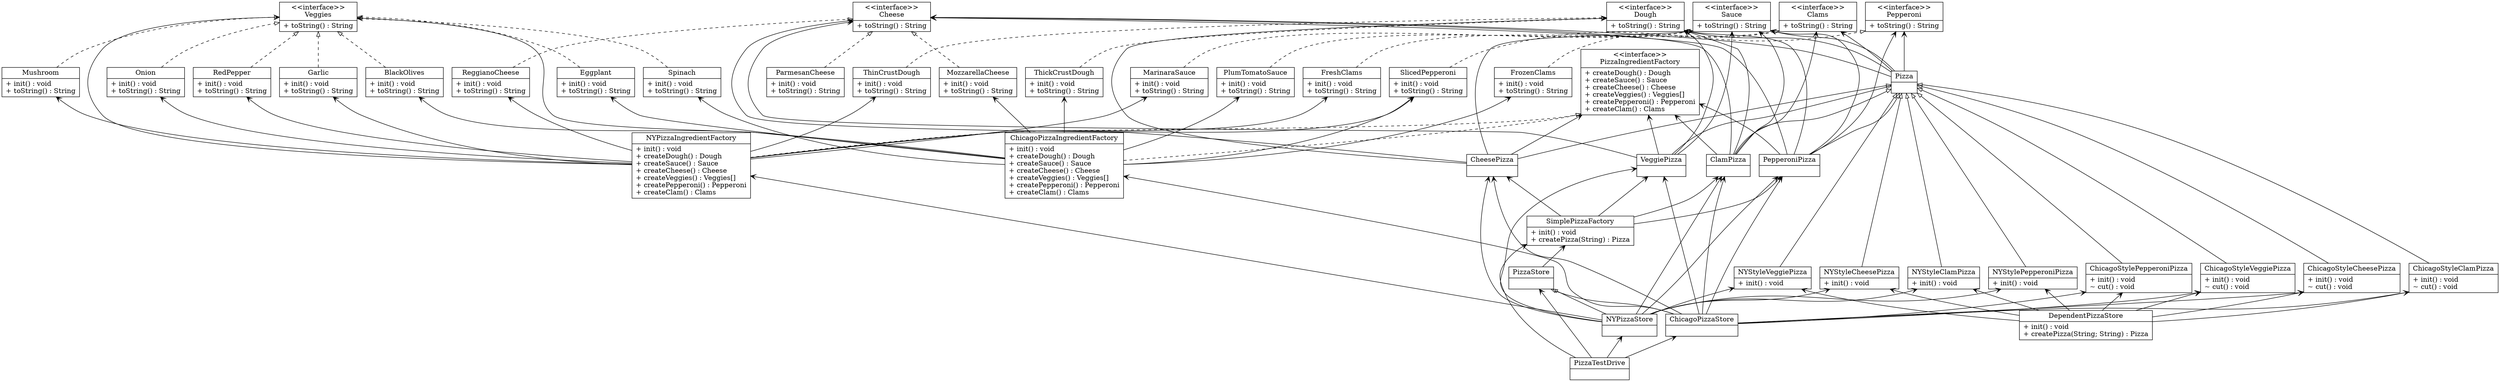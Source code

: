 digraph model{
rankdir = BT;
BlackOlives [
shape="record",
label = "{BlackOlives| + init() : void\l+ toString() : String\l}"
];

Cheese [
shape="record",
label = "{\<\<interface\>\>\nCheese| + toString() : String\l}"
];

CheesePizza [
shape="record",
label = "{CheesePizza| ~ ingredientFactory: PizzaIngredientFactory\l|+ init(PizzaIngredientFactory) : void\l~ prepare() : void\l+ init() : void\l}"
];

ChicagoPizzaIngredientFactory [
shape="record",
label = "{ChicagoPizzaIngredientFactory| + init() : void\l+ createDough() : Dough\l+ createSauce() : Sauce\l+ createCheese() : Cheese\l+ createVeggies() : Veggies[]\l+ createPepperoni() : Pepperoni\l+ createClam() : Clams\l}"
];

ChicagoPizzaStore [
shape="record",
label = "{ChicagoPizzaStore| + init() : void\l# createPizza(String) : Pizza\l+ init() : void\l~ createPizza(String) : Pizza\l}"
];

ClamPizza [
shape="record",
label = "{ClamPizza| ~ ingredientFactory: PizzaIngredientFactory\l|+ init(PizzaIngredientFactory) : void\l~ prepare() : void\l+ init() : void\l}"
];

Clams [
shape="record",
label = "{\<\<interface\>\>\nClams| + toString() : String\l}"
];

Dough [
shape="record",
label = "{\<\<interface\>\>\nDough| + toString() : String\l}"
];

Eggplant [
shape="record",
label = "{Eggplant| + init() : void\l+ toString() : String\l}"
];

FreshClams [
shape="record",
label = "{FreshClams| + init() : void\l+ toString() : String\l}"
];

FrozenClams [
shape="record",
label = "{FrozenClams| + init() : void\l+ toString() : String\l}"
];

Garlic [
shape="record",
label = "{Garlic| + init() : void\l+ toString() : String\l}"
];

MarinaraSauce [
shape="record",
label = "{MarinaraSauce| + init() : void\l+ toString() : String\l}"
];

MozzarellaCheese [
shape="record",
label = "{MozzarellaCheese| + init() : void\l+ toString() : String\l}"
];

Mushroom [
shape="record",
label = "{Mushroom| + init() : void\l+ toString() : String\l}"
];

NYPizzaIngredientFactory [
shape="record",
label = "{NYPizzaIngredientFactory| + init() : void\l+ createDough() : Dough\l+ createSauce() : Sauce\l+ createCheese() : Cheese\l+ createVeggies() : Veggies[]\l+ createPepperoni() : Pepperoni\l+ createClam() : Clams\l}"
];

NYPizzaStore [
shape="record",
label = "{NYPizzaStore| + init() : void\l# createPizza(String) : Pizza\l+ init() : void\l~ createPizza(String) : Pizza\l}"
];

Onion [
shape="record",
label = "{Onion| + init() : void\l+ toString() : String\l}"
];

ParmesanCheese [
shape="record",
label = "{ParmesanCheese| + init() : void\l+ toString() : String\l}"
];

Pepperoni [
shape="record",
label = "{\<\<interface\>\>\nPepperoni| + toString() : String\l}"
];

PepperoniPizza [
shape="record",
label = "{PepperoniPizza| ~ ingredientFactory: PizzaIngredientFactory\l|+ init(PizzaIngredientFactory) : void\l~ prepare() : void\l+ init() : void\l}"
];

Pizza [
shape="record",
label = "{Pizza| ~ name: String\l~ dough: Dough\l~ sauce: Sauce\l~ veggies: Veggies[]\l~ cheese: Cheese\l~ pepperoni: Pepperoni\l~ clam: Clams\l~ name: String\l~ dough: String\l~ sauce: String\l~ toppings: String\l~ name: String\l~ dough: String\l~ sauce: String\l~ toppings: String\l|+ init() : void\l~ prepare() : void\l~ bake() : void\l~ cut() : void\l~ box() : void\l~ setName(String) : void\l~ getName() : String\l+ toString() : String\l+ init() : void\l~ prepare() : void\l~ bake() : void\l~ cut() : void\l~ box() : void\l+ getName() : String\l+ toString() : String\l+ init() : void\l+ getName() : String\l+ prepare() : void\l+ bake() : void\l+ cut() : void\l+ box() : void\l+ toString() : String\l}"
];

PizzaIngredientFactory [
shape="record",
label = "{\<\<interface\>\>\nPizzaIngredientFactory| + createDough() : Dough\l+ createSauce() : Sauce\l+ createCheese() : Cheese\l+ createVeggies() : Veggies[]\l+ createPepperoni() : Pepperoni\l+ createClam() : Clams\l}"
];

PizzaStore [
shape="record",
label = "{PizzaStore| ~ factory: SimplePizzaFactory\l|+ init() : void\l# createPizza(String) : Pizza\l+ orderPizza(String) : Pizza\l+ init() : void\l~ createPizza(String) : Pizza\l+ orderPizza(String) : Pizza\l+ init(SimplePizzaFactory) : void\l+ orderPizza(String) : Pizza\l}"
];

PizzaTestDrive [
shape="record",
label = "{PizzaTestDrive| + init() : void\l+ main(String[]) : void\l+ init() : void\l+ main(String[]) : void\l+ init() : void\l+ main(String[]) : void\l}"
];

PlumTomatoSauce [
shape="record",
label = "{PlumTomatoSauce| + init() : void\l+ toString() : String\l}"
];

RedPepper [
shape="record",
label = "{RedPepper| + init() : void\l+ toString() : String\l}"
];

ReggianoCheese [
shape="record",
label = "{ReggianoCheese| + init() : void\l+ toString() : String\l}"
];

Sauce [
shape="record",
label = "{\<\<interface\>\>\nSauce| + toString() : String\l}"
];

SlicedPepperoni [
shape="record",
label = "{SlicedPepperoni| + init() : void\l+ toString() : String\l}"
];

Spinach [
shape="record",
label = "{Spinach| + init() : void\l+ toString() : String\l}"
];

ThickCrustDough [
shape="record",
label = "{ThickCrustDough| + init() : void\l+ toString() : String\l}"
];

ThinCrustDough [
shape="record",
label = "{ThinCrustDough| + init() : void\l+ toString() : String\l}"
];

VeggiePizza [
shape="record",
label = "{VeggiePizza| ~ ingredientFactory: PizzaIngredientFactory\l|+ init(PizzaIngredientFactory) : void\l~ prepare() : void\l+ init() : void\l}"
];

Veggies [
shape="record",
label = "{\<\<interface\>\>\nVeggies| + toString() : String\l}"
];

ChicagoPizzaStore [
shape="record",
label = "{ChicagoPizzaStore| }"
];

ChicagoStyleCheesePizza [
shape="record",
label = "{ChicagoStyleCheesePizza| + init() : void\l~ cut() : void\l}"
];

ChicagoStyleClamPizza [
shape="record",
label = "{ChicagoStyleClamPizza| + init() : void\l~ cut() : void\l}"
];

ChicagoStylePepperoniPizza [
shape="record",
label = "{ChicagoStylePepperoniPizza| + init() : void\l~ cut() : void\l}"
];

ChicagoStyleVeggiePizza [
shape="record",
label = "{ChicagoStyleVeggiePizza| + init() : void\l~ cut() : void\l}"
];

DependentPizzaStore [
shape="record",
label = "{DependentPizzaStore| + init() : void\l+ createPizza(String; String) : Pizza\l}"
];

NYPizzaStore [
shape="record",
label = "{NYPizzaStore| }"
];

NYStyleCheesePizza [
shape="record",
label = "{NYStyleCheesePizza| + init() : void\l}"
];

NYStyleClamPizza [
shape="record",
label = "{NYStyleClamPizza| + init() : void\l}"
];

NYStylePepperoniPizza [
shape="record",
label = "{NYStylePepperoniPizza| + init() : void\l}"
];

NYStyleVeggiePizza [
shape="record",
label = "{NYStyleVeggiePizza| + init() : void\l}"
];

Pizza [
shape="record",
label = "{Pizza| }"
];

PizzaStore [
shape="record",
label = "{PizzaStore| }"
];

PizzaTestDrive [
shape="record",
label = "{PizzaTestDrive| }"
];

CheesePizza [
shape="record",
label = "{CheesePizza| }"
];

ClamPizza [
shape="record",
label = "{ClamPizza| }"
];

PepperoniPizza [
shape="record",
label = "{PepperoniPizza| }"
];

Pizza [
shape="record",
label = "{Pizza| }"
];

PizzaStore [
shape="record",
label = "{PizzaStore| }"
];

PizzaTestDrive [
shape="record",
label = "{PizzaTestDrive| }"
];

SimplePizzaFactory [
shape="record",
label = "{SimplePizzaFactory| + init() : void\l+ createPizza(String) : Pizza\l}"
];

VeggiePizza [
shape="record",
label = "{VeggiePizza| }"
];

//writing relations between classes now
BlackOlives -> Veggies [arrowhead = "empty", style = "dashed"];
CheesePizza -> Pizza [arrowhead = "empty"];
CheesePizza -> PizzaIngredientFactory [arrowhead = "vee"];
CheesePizza -> Dough [arrowhead = "vee"];
CheesePizza -> Sauce [arrowhead = "vee"];
CheesePizza -> Cheese [arrowhead = "vee"];
ChicagoPizzaIngredientFactory -> PizzaIngredientFactory [arrowhead = "empty", style = "dashed"];
ChicagoPizzaIngredientFactory -> ThickCrustDough [arrowhead = "vee"];
ChicagoPizzaIngredientFactory -> PlumTomatoSauce [arrowhead = "vee"];
ChicagoPizzaIngredientFactory -> MozzarellaCheese [arrowhead = "vee"];
ChicagoPizzaIngredientFactory -> Veggies [arrowhead = "vee"];
ChicagoPizzaIngredientFactory -> BlackOlives [arrowhead = "vee"];
ChicagoPizzaIngredientFactory -> Spinach [arrowhead = "vee"];
ChicagoPizzaIngredientFactory -> Eggplant [arrowhead = "vee"];
ChicagoPizzaIngredientFactory -> SlicedPepperoni [arrowhead = "vee"];
ChicagoPizzaIngredientFactory -> FrozenClams [arrowhead = "vee"];
ChicagoPizzaStore -> PizzaStore [arrowhead = "empty"];
ChicagoPizzaStore -> ChicagoPizzaIngredientFactory [arrowhead = "vee"];
ChicagoPizzaStore -> CheesePizza [arrowhead = "vee"];
ChicagoPizzaStore -> VeggiePizza [arrowhead = "vee"];
ChicagoPizzaStore -> ClamPizza [arrowhead = "vee"];
ChicagoPizzaStore -> PepperoniPizza [arrowhead = "vee"];
ClamPizza -> Pizza [arrowhead = "empty"];
ClamPizza -> PizzaIngredientFactory [arrowhead = "vee"];
ClamPizza -> Dough [arrowhead = "vee"];
ClamPizza -> Sauce [arrowhead = "vee"];
ClamPizza -> Cheese [arrowhead = "vee"];
ClamPizza -> Clams [arrowhead = "vee"];
Eggplant -> Veggies [arrowhead = "empty", style = "dashed"];
FreshClams -> Clams [arrowhead = "empty", style = "dashed"];
FrozenClams -> Clams [arrowhead = "empty", style = "dashed"];
Garlic -> Veggies [arrowhead = "empty", style = "dashed"];
MarinaraSauce -> Sauce [arrowhead = "empty", style = "dashed"];
MozzarellaCheese -> Cheese [arrowhead = "empty", style = "dashed"];
Mushroom -> Veggies [arrowhead = "empty", style = "dashed"];
NYPizzaIngredientFactory -> PizzaIngredientFactory [arrowhead = "empty", style = "dashed"];
NYPizzaIngredientFactory -> ThinCrustDough [arrowhead = "vee"];
NYPizzaIngredientFactory -> MarinaraSauce [arrowhead = "vee"];
NYPizzaIngredientFactory -> ReggianoCheese [arrowhead = "vee"];
NYPizzaIngredientFactory -> Veggies [arrowhead = "vee"];
NYPizzaIngredientFactory -> Garlic [arrowhead = "vee"];
NYPizzaIngredientFactory -> Onion [arrowhead = "vee"];
NYPizzaIngredientFactory -> Mushroom [arrowhead = "vee"];
NYPizzaIngredientFactory -> RedPepper [arrowhead = "vee"];
NYPizzaIngredientFactory -> SlicedPepperoni [arrowhead = "vee"];
NYPizzaIngredientFactory -> FreshClams [arrowhead = "vee"];
NYPizzaStore -> PizzaStore [arrowhead = "empty"];
NYPizzaStore -> NYPizzaIngredientFactory [arrowhead = "vee"];
NYPizzaStore -> CheesePizza [arrowhead = "vee"];
NYPizzaStore -> VeggiePizza [arrowhead = "vee"];
NYPizzaStore -> ClamPizza [arrowhead = "vee"];
NYPizzaStore -> PepperoniPizza [arrowhead = "vee"];
Onion -> Veggies [arrowhead = "empty", style = "dashed"];
ParmesanCheese -> Cheese [arrowhead = "empty", style = "dashed"];
PepperoniPizza -> Pizza [arrowhead = "empty"];
PepperoniPizza -> PizzaIngredientFactory [arrowhead = "vee"];
PepperoniPizza -> Dough [arrowhead = "vee"];
PepperoniPizza -> Sauce [arrowhead = "vee"];
PepperoniPizza -> Cheese [arrowhead = "vee"];
PepperoniPizza -> Pepperoni [arrowhead = "vee"];
Pizza -> Dough [arrowhead = "vee"];
Pizza -> Sauce [arrowhead = "vee"];
Pizza -> Cheese [arrowhead = "vee"];
Pizza -> Clams [arrowhead = "vee"];
Pizza -> Pepperoni [arrowhead = "vee"];
PizzaTestDrive -> NYPizzaStore [arrowhead = "vee"];
PizzaTestDrive -> ChicagoPizzaStore [arrowhead = "vee"];
PlumTomatoSauce -> Sauce [arrowhead = "empty", style = "dashed"];
RedPepper -> Veggies [arrowhead = "empty", style = "dashed"];
ReggianoCheese -> Cheese [arrowhead = "empty", style = "dashed"];
SlicedPepperoni -> Pepperoni [arrowhead = "empty", style = "dashed"];
Spinach -> Veggies [arrowhead = "empty", style = "dashed"];
ThickCrustDough -> Dough [arrowhead = "empty", style = "dashed"];
ThinCrustDough -> Dough [arrowhead = "empty", style = "dashed"];
VeggiePizza -> Pizza [arrowhead = "empty"];
VeggiePizza -> PizzaIngredientFactory [arrowhead = "vee"];
VeggiePizza -> Dough [arrowhead = "vee"];
VeggiePizza -> Sauce [arrowhead = "vee"];
VeggiePizza -> Cheese [arrowhead = "vee"];
ChicagoPizzaStore -> ChicagoStyleCheesePizza [arrowhead = "vee"];
ChicagoPizzaStore -> ChicagoStyleVeggiePizza [arrowhead = "vee"];
ChicagoPizzaStore -> ChicagoStyleClamPizza [arrowhead = "vee"];
ChicagoPizzaStore -> ChicagoStylePepperoniPizza [arrowhead = "vee"];
ChicagoStyleCheesePizza -> Pizza [arrowhead = "empty"];
ChicagoStyleClamPizza -> Pizza [arrowhead = "empty"];
ChicagoStylePepperoniPizza -> Pizza [arrowhead = "empty"];
ChicagoStyleVeggiePizza -> Pizza [arrowhead = "empty"];
DependentPizzaStore -> NYStyleCheesePizza [arrowhead = "vee"];
DependentPizzaStore -> NYStyleVeggiePizza [arrowhead = "vee"];
DependentPizzaStore -> NYStyleClamPizza [arrowhead = "vee"];
DependentPizzaStore -> NYStylePepperoniPizza [arrowhead = "vee"];
DependentPizzaStore -> ChicagoStyleCheesePizza [arrowhead = "vee"];
DependentPizzaStore -> ChicagoStyleVeggiePizza [arrowhead = "vee"];
DependentPizzaStore -> ChicagoStyleClamPizza [arrowhead = "vee"];
DependentPizzaStore -> ChicagoStylePepperoniPizza [arrowhead = "vee"];
NYPizzaStore -> NYStyleCheesePizza [arrowhead = "vee"];
NYPizzaStore -> NYStyleVeggiePizza [arrowhead = "vee"];
NYPizzaStore -> NYStyleClamPizza [arrowhead = "vee"];
NYPizzaStore -> NYStylePepperoniPizza [arrowhead = "vee"];
NYStyleCheesePizza -> Pizza [arrowhead = "empty"];
NYStyleClamPizza -> Pizza [arrowhead = "empty"];
NYStylePepperoniPizza -> Pizza [arrowhead = "empty"];
NYStyleVeggiePizza -> Pizza [arrowhead = "empty"];
PizzaStore -> SimplePizzaFactory [arrowhead = "vee"];
PizzaTestDrive -> SimplePizzaFactory [arrowhead = "vee"];
PizzaTestDrive -> PizzaStore [arrowhead = "vee"];
SimplePizzaFactory -> CheesePizza [arrowhead = "vee"];
SimplePizzaFactory -> PepperoniPizza [arrowhead = "vee"];
SimplePizzaFactory -> ClamPizza [arrowhead = "vee"];
SimplePizzaFactory -> VeggiePizza [arrowhead = "vee"];
}